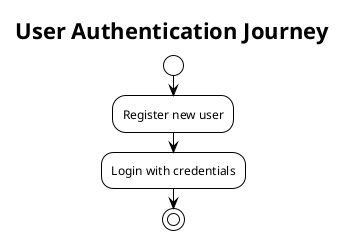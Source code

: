 @startuml
!theme plain
title User Authentication Journey

start
:Register new user;
:Login with credentials;
stop
@enduml
